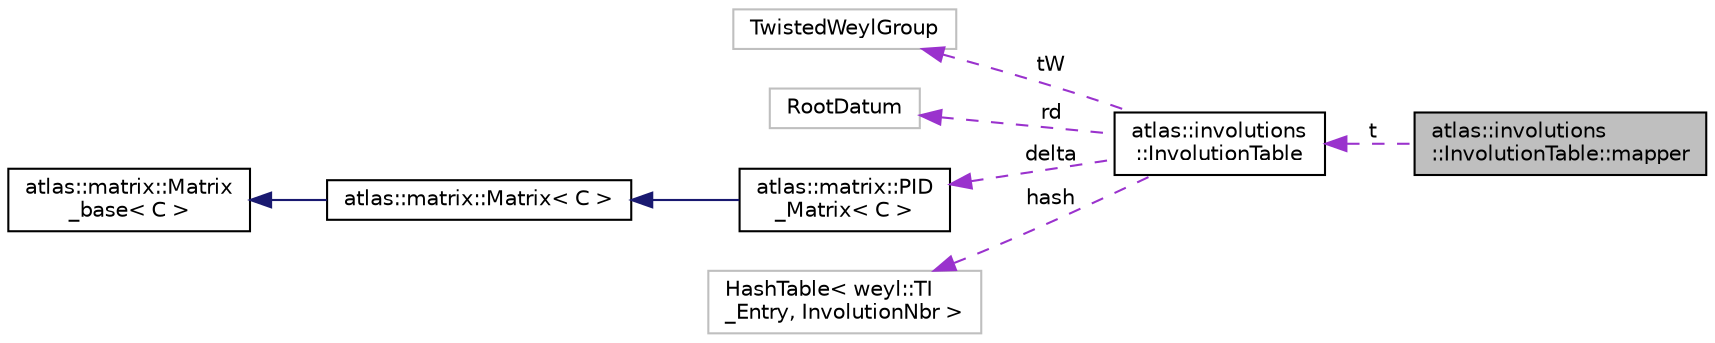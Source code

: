 digraph "atlas::involutions::InvolutionTable::mapper"
{
  edge [fontname="Helvetica",fontsize="10",labelfontname="Helvetica",labelfontsize="10"];
  node [fontname="Helvetica",fontsize="10",shape=record];
  rankdir="LR";
  Node1 [label="atlas::involutions\l::InvolutionTable::mapper",height=0.2,width=0.4,color="black", fillcolor="grey75", style="filled", fontcolor="black"];
  Node2 -> Node1 [dir="back",color="darkorchid3",fontsize="10",style="dashed",label=" t" ,fontname="Helvetica"];
  Node2 [label="atlas::involutions\l::InvolutionTable",height=0.2,width=0.4,color="black", fillcolor="white", style="filled",URL="$classatlas_1_1involutions_1_1InvolutionTable.html"];
  Node3 -> Node2 [dir="back",color="darkorchid3",fontsize="10",style="dashed",label=" tW" ,fontname="Helvetica"];
  Node3 [label="TwistedWeylGroup",height=0.2,width=0.4,color="grey75", fillcolor="white", style="filled"];
  Node4 -> Node2 [dir="back",color="darkorchid3",fontsize="10",style="dashed",label=" rd" ,fontname="Helvetica"];
  Node4 [label="RootDatum",height=0.2,width=0.4,color="grey75", fillcolor="white", style="filled"];
  Node5 -> Node2 [dir="back",color="darkorchid3",fontsize="10",style="dashed",label=" delta" ,fontname="Helvetica"];
  Node5 [label="atlas::matrix::PID\l_Matrix\< C \>",height=0.2,width=0.4,color="black", fillcolor="white", style="filled",URL="$classatlas_1_1matrix_1_1PID__Matrix.html"];
  Node6 -> Node5 [dir="back",color="midnightblue",fontsize="10",style="solid",fontname="Helvetica"];
  Node6 [label="atlas::matrix::Matrix\< C \>",height=0.2,width=0.4,color="black", fillcolor="white", style="filled",URL="$classatlas_1_1matrix_1_1Matrix.html"];
  Node7 -> Node6 [dir="back",color="midnightblue",fontsize="10",style="solid",fontname="Helvetica"];
  Node7 [label="atlas::matrix::Matrix\l_base\< C \>",height=0.2,width=0.4,color="black", fillcolor="white", style="filled",URL="$classatlas_1_1matrix_1_1Matrix__base.html"];
  Node8 -> Node2 [dir="back",color="darkorchid3",fontsize="10",style="dashed",label=" hash" ,fontname="Helvetica"];
  Node8 [label="HashTable\< weyl::TI\l_Entry, InvolutionNbr \>",height=0.2,width=0.4,color="grey75", fillcolor="white", style="filled"];
}
